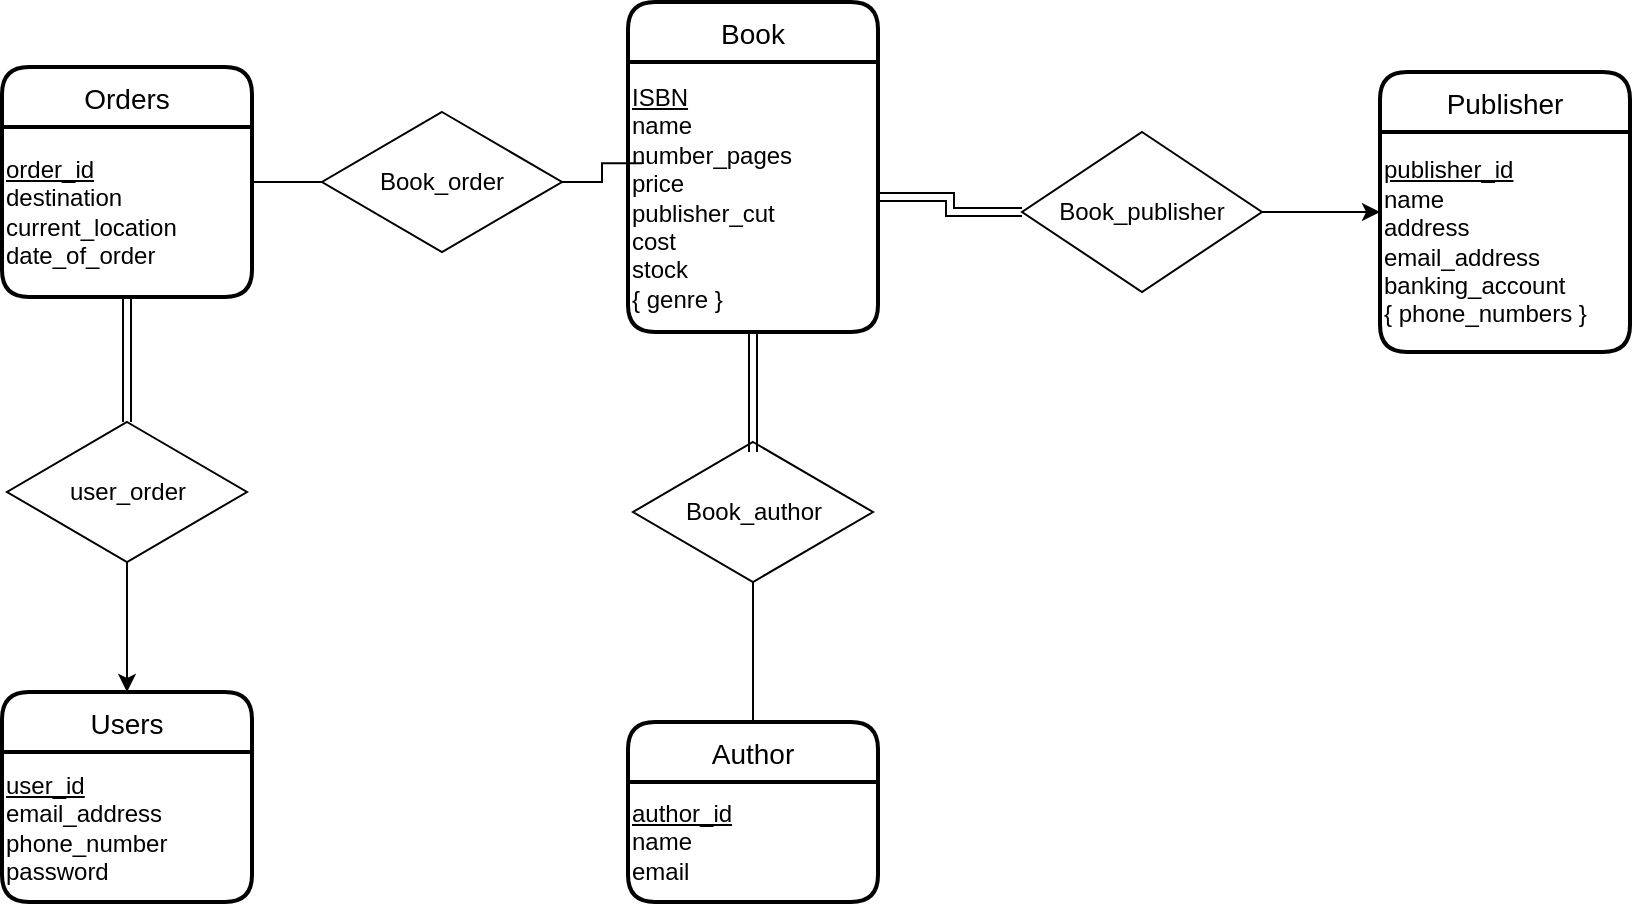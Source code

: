 <mxfile version="15.8.6" type="device"><diagram id="sKYvWn9uyadplcbSIAi4" name="Page-1"><mxGraphModel dx="991" dy="762" grid="1" gridSize="10" guides="1" tooltips="1" connect="1" arrows="1" fold="1" page="1" pageScale="1" pageWidth="850" pageHeight="1100" math="0" shadow="0"><root><mxCell id="0"/><mxCell id="1" parent="0"/><mxCell id="UZ2TMXHFVdZAgeYB223H-4" value="Book" style="swimlane;childLayout=stackLayout;horizontal=1;startSize=30;horizontalStack=0;rounded=1;fontSize=14;fontStyle=0;strokeWidth=2;resizeParent=0;resizeLast=1;shadow=0;dashed=0;align=center;" parent="1" vertex="1"><mxGeometry x="363" y="110" width="125" height="165" as="geometry"><mxRectangle x="315" y="310" width="60" height="30" as="alternateBounds"/></mxGeometry></mxCell><mxCell id="UZ2TMXHFVdZAgeYB223H-8" value="&lt;blockquote style=&quot;margin: 0 0 0 40px ; border: none ; padding: 0px&quot;&gt;&lt;/blockquote&gt;&lt;u&gt;ISBN&lt;/u&gt;&lt;br&gt;&lt;blockquote style=&quot;margin: 0 0 0 40px ; border: none ; padding: 0px&quot;&gt;&lt;/blockquote&gt;&lt;span&gt;name&lt;/span&gt;&lt;br&gt;&lt;blockquote style=&quot;margin: 0 0 0 40px ; border: none ; padding: 0px&quot;&gt;&lt;/blockquote&gt;&lt;span&gt;number_pages&lt;/span&gt;&lt;br&gt;&lt;blockquote style=&quot;margin: 0 0 0 40px ; border: none ; padding: 0px&quot;&gt;&lt;/blockquote&gt;&lt;span&gt;price&lt;/span&gt;&lt;br&gt;&lt;blockquote style=&quot;margin: 0 0 0 40px ; border: none ; padding: 0px&quot;&gt;&lt;/blockquote&gt;&lt;span&gt;publisher_cut&lt;/span&gt;&lt;br&gt;&lt;blockquote style=&quot;margin: 0 0 0 40px ; border: none ; padding: 0px&quot;&gt;&lt;/blockquote&gt;&lt;span&gt;cost&lt;/span&gt;&lt;br&gt;&lt;span&gt;stock&lt;br&gt;{ genre }&lt;br&gt;&lt;/span&gt;" style="text;html=1;align=left;verticalAlign=middle;resizable=0;points=[];autosize=1;strokeColor=none;fillColor=none;" parent="UZ2TMXHFVdZAgeYB223H-4" vertex="1"><mxGeometry y="30" width="125" height="135" as="geometry"/></mxCell><mxCell id="UZ2TMXHFVdZAgeYB223H-10" value="Publisher" style="swimlane;childLayout=stackLayout;horizontal=1;startSize=30;horizontalStack=0;rounded=1;fontSize=14;fontStyle=0;strokeWidth=2;resizeParent=0;resizeLast=1;shadow=0;dashed=0;align=center;" parent="1" vertex="1"><mxGeometry x="739" y="145" width="125" height="140" as="geometry"><mxRectangle x="315" y="310" width="60" height="30" as="alternateBounds"/></mxGeometry></mxCell><mxCell id="UZ2TMXHFVdZAgeYB223H-11" value="&lt;blockquote style=&quot;margin: 0 0 0 40px ; border: none ; padding: 0px&quot;&gt;&lt;/blockquote&gt;&lt;u&gt;publisher_id&lt;/u&gt;&lt;br&gt;&lt;blockquote style=&quot;margin: 0 0 0 40px ; border: none ; padding: 0px&quot;&gt;&lt;/blockquote&gt;&lt;span&gt;name&lt;/span&gt;&lt;br&gt;&lt;blockquote style=&quot;margin: 0 0 0 40px ; border: none ; padding: 0px&quot;&gt;&lt;/blockquote&gt;&lt;span&gt;address&lt;/span&gt;&lt;br&gt;&lt;blockquote style=&quot;margin: 0 0 0 40px ; border: none ; padding: 0px&quot;&gt;&lt;/blockquote&gt;&lt;span&gt;email_address&lt;/span&gt;&lt;br&gt;&lt;blockquote style=&quot;margin: 0 0 0 40px ; border: none ; padding: 0px&quot;&gt;&lt;/blockquote&gt;&lt;span&gt;banking_account&lt;/span&gt;&lt;br&gt;&lt;blockquote style=&quot;margin: 0 0 0 40px ; border: none ; padding: 0px&quot;&gt;&lt;/blockquote&gt;{ phone_numbers }" style="text;html=1;align=left;verticalAlign=middle;resizable=0;points=[];autosize=1;strokeColor=none;fillColor=none;" parent="UZ2TMXHFVdZAgeYB223H-10" vertex="1"><mxGeometry y="30" width="125" height="110" as="geometry"/></mxCell><mxCell id="UZ2TMXHFVdZAgeYB223H-15" value="" style="edgeStyle=orthogonalEdgeStyle;rounded=0;orthogonalLoop=1;jettySize=auto;html=1;" parent="1" source="UZ2TMXHFVdZAgeYB223H-12" edge="1"><mxGeometry relative="1" as="geometry"><mxPoint x="739" y="215" as="targetPoint"/></mxGeometry></mxCell><mxCell id="UZ2TMXHFVdZAgeYB223H-12" value="Book_publisher" style="shape=rhombus;perimeter=rhombusPerimeter;whiteSpace=wrap;html=1;align=center;fillColor=none;" parent="1" vertex="1"><mxGeometry x="560" y="175" width="120" height="80" as="geometry"/></mxCell><mxCell id="UZ2TMXHFVdZAgeYB223H-14" style="edgeStyle=orthogonalEdgeStyle;rounded=0;orthogonalLoop=1;jettySize=auto;html=1;entryX=0;entryY=0.5;entryDx=0;entryDy=0;endArrow=none;endFill=0;shape=link;" parent="1" source="UZ2TMXHFVdZAgeYB223H-8" target="UZ2TMXHFVdZAgeYB223H-12" edge="1"><mxGeometry relative="1" as="geometry"/></mxCell><mxCell id="UZ2TMXHFVdZAgeYB223H-22" value="Author" style="swimlane;childLayout=stackLayout;horizontal=1;startSize=30;horizontalStack=0;rounded=1;fontSize=14;fontStyle=0;strokeWidth=2;resizeParent=0;resizeLast=1;shadow=0;dashed=0;align=center;" parent="1" vertex="1"><mxGeometry x="363" y="470" width="125" height="90" as="geometry"><mxRectangle x="315" y="310" width="60" height="30" as="alternateBounds"/></mxGeometry></mxCell><mxCell id="UZ2TMXHFVdZAgeYB223H-23" value="&lt;blockquote style=&quot;margin: 0 0 0 40px ; border: none ; padding: 0px&quot;&gt;&lt;/blockquote&gt;&lt;u&gt;author_id&lt;/u&gt;&lt;br&gt;&lt;blockquote style=&quot;margin: 0 0 0 40px ; border: none ; padding: 0px&quot;&gt;&lt;/blockquote&gt;&lt;span&gt;name&lt;/span&gt;&lt;br&gt;&lt;blockquote style=&quot;margin: 0 0 0 40px ; border: none ; padding: 0px&quot;&gt;&lt;/blockquote&gt;email" style="text;html=1;align=left;verticalAlign=middle;resizable=0;points=[];autosize=1;strokeColor=none;fillColor=none;" parent="UZ2TMXHFVdZAgeYB223H-22" vertex="1"><mxGeometry y="30" width="125" height="60" as="geometry"/></mxCell><mxCell id="UZ2TMXHFVdZAgeYB223H-26" style="edgeStyle=orthogonalEdgeStyle;rounded=0;orthogonalLoop=1;jettySize=auto;html=1;entryX=0.5;entryY=0;entryDx=0;entryDy=0;endArrow=none;endFill=0;" parent="1" source="UZ2TMXHFVdZAgeYB223H-24" target="UZ2TMXHFVdZAgeYB223H-22" edge="1"><mxGeometry relative="1" as="geometry"/></mxCell><mxCell id="UZ2TMXHFVdZAgeYB223H-24" value="Book_author" style="shape=rhombus;perimeter=rhombusPerimeter;whiteSpace=wrap;html=1;align=center;fillColor=none;" parent="1" vertex="1"><mxGeometry x="365.5" y="330" width="120" height="70" as="geometry"/></mxCell><mxCell id="UZ2TMXHFVdZAgeYB223H-25" style="edgeStyle=orthogonalEdgeStyle;shape=link;rounded=0;orthogonalLoop=1;jettySize=auto;html=1;entryX=0.5;entryY=0;entryDx=0;entryDy=0;endArrow=none;endFill=0;" parent="1" source="UZ2TMXHFVdZAgeYB223H-8" edge="1"><mxGeometry relative="1" as="geometry"><mxPoint x="425.5" y="335" as="targetPoint"/></mxGeometry></mxCell><mxCell id="UZ2TMXHFVdZAgeYB223H-30" style="edgeStyle=orthogonalEdgeStyle;rounded=0;orthogonalLoop=1;jettySize=auto;html=1;entryX=0;entryY=0.5;entryDx=0;entryDy=0;endArrow=none;endFill=0;" parent="1" source="UZ2TMXHFVdZAgeYB223H-27" target="UZ2TMXHFVdZAgeYB223H-29" edge="1"><mxGeometry relative="1" as="geometry"/></mxCell><mxCell id="UZ2TMXHFVdZAgeYB223H-27" value="Orders" style="swimlane;childLayout=stackLayout;horizontal=1;startSize=30;horizontalStack=0;rounded=1;fontSize=14;fontStyle=0;strokeWidth=2;resizeParent=0;resizeLast=1;shadow=0;dashed=0;align=center;" parent="1" vertex="1"><mxGeometry x="50" y="142.5" width="125" height="115" as="geometry"><mxRectangle x="315" y="310" width="60" height="30" as="alternateBounds"/></mxGeometry></mxCell><mxCell id="UZ2TMXHFVdZAgeYB223H-28" value="&lt;blockquote style=&quot;margin: 0 0 0 40px ; border: none ; padding: 0px&quot;&gt;&lt;/blockquote&gt;&lt;u&gt;order_id&lt;/u&gt;&lt;br&gt;&lt;blockquote style=&quot;margin: 0 0 0 40px ; border: none ; padding: 0px&quot;&gt;&lt;/blockquote&gt;destination&lt;br&gt;&lt;blockquote style=&quot;margin: 0 0 0 40px ; border: none ; padding: 0px&quot;&gt;&lt;/blockquote&gt;current_location&lt;br&gt;date_of_order" style="text;html=1;align=left;verticalAlign=middle;resizable=0;points=[];autosize=1;strokeColor=none;fillColor=none;" parent="UZ2TMXHFVdZAgeYB223H-27" vertex="1"><mxGeometry y="30" width="125" height="85" as="geometry"/></mxCell><mxCell id="UZ2TMXHFVdZAgeYB223H-31" style="edgeStyle=orthogonalEdgeStyle;rounded=0;orthogonalLoop=1;jettySize=auto;html=1;entryX=0.056;entryY=0.375;entryDx=0;entryDy=0;entryPerimeter=0;endArrow=none;endFill=0;" parent="1" source="UZ2TMXHFVdZAgeYB223H-29" target="UZ2TMXHFVdZAgeYB223H-8" edge="1"><mxGeometry relative="1" as="geometry"/></mxCell><mxCell id="UZ2TMXHFVdZAgeYB223H-29" value="Book_order" style="shape=rhombus;perimeter=rhombusPerimeter;whiteSpace=wrap;html=1;align=center;fillColor=none;" parent="1" vertex="1"><mxGeometry x="210" y="165" width="120" height="70" as="geometry"/></mxCell><mxCell id="UZ2TMXHFVdZAgeYB223H-32" value="Users" style="swimlane;childLayout=stackLayout;horizontal=1;startSize=30;horizontalStack=0;rounded=1;fontSize=14;fontStyle=0;strokeWidth=2;resizeParent=0;resizeLast=1;shadow=0;dashed=0;align=center;" parent="1" vertex="1"><mxGeometry x="50" y="455" width="125" height="105" as="geometry"><mxRectangle x="315" y="310" width="60" height="30" as="alternateBounds"/></mxGeometry></mxCell><mxCell id="UZ2TMXHFVdZAgeYB223H-33" value="&lt;blockquote style=&quot;margin: 0 0 0 40px ; border: none ; padding: 0px&quot;&gt;&lt;/blockquote&gt;&lt;u&gt;user_id&lt;/u&gt;&lt;br&gt;&lt;blockquote style=&quot;margin: 0 0 0 40px ; border: none ; padding: 0px&quot;&gt;&lt;/blockquote&gt;email_address&lt;br&gt;&lt;blockquote style=&quot;margin: 0 0 0 40px ; border: none ; padding: 0px&quot;&gt;&lt;/blockquote&gt;phone_number&lt;br&gt;password" style="text;html=1;align=left;verticalAlign=middle;resizable=0;points=[];autosize=1;strokeColor=none;fillColor=none;" parent="UZ2TMXHFVdZAgeYB223H-32" vertex="1"><mxGeometry y="30" width="125" height="75" as="geometry"/></mxCell><mxCell id="UZ2TMXHFVdZAgeYB223H-36" style="edgeStyle=orthogonalEdgeStyle;rounded=0;orthogonalLoop=1;jettySize=auto;html=1;entryX=0.5;entryY=0;entryDx=0;entryDy=0;endArrow=classic;endFill=1;" parent="1" source="UZ2TMXHFVdZAgeYB223H-34" target="UZ2TMXHFVdZAgeYB223H-32" edge="1"><mxGeometry relative="1" as="geometry"/></mxCell><mxCell id="UZ2TMXHFVdZAgeYB223H-34" value="user_order" style="shape=rhombus;perimeter=rhombusPerimeter;whiteSpace=wrap;html=1;align=center;fillColor=none;" parent="1" vertex="1"><mxGeometry x="52.5" y="320" width="120" height="70" as="geometry"/></mxCell><mxCell id="UZ2TMXHFVdZAgeYB223H-35" style="edgeStyle=orthogonalEdgeStyle;rounded=0;orthogonalLoop=1;jettySize=auto;html=1;entryX=0.5;entryY=0;entryDx=0;entryDy=0;endArrow=none;endFill=0;shape=link;" parent="1" source="UZ2TMXHFVdZAgeYB223H-28" target="UZ2TMXHFVdZAgeYB223H-34" edge="1"><mxGeometry relative="1" as="geometry"/></mxCell></root></mxGraphModel></diagram></mxfile>